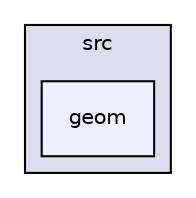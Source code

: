 digraph "/home/lwz/libmesh/src/geom" {
  compound=true
  node [ fontsize="10", fontname="Helvetica"];
  edge [ labelfontsize="10", labelfontname="Helvetica"];
  subgraph clusterdir_b67bea1992da7c14177dd4764c9b03c0 {
    graph [ bgcolor="#ddddee", pencolor="black", label="src" fontname="Helvetica", fontsize="10", URL="dir_b67bea1992da7c14177dd4764c9b03c0.html"]
  dir_d08317cd9da39a86b99740d3b7b63927 [shape=box, label="geom", style="filled", fillcolor="#eeeeff", pencolor="black", URL="dir_d08317cd9da39a86b99740d3b7b63927.html"];
  }
}
